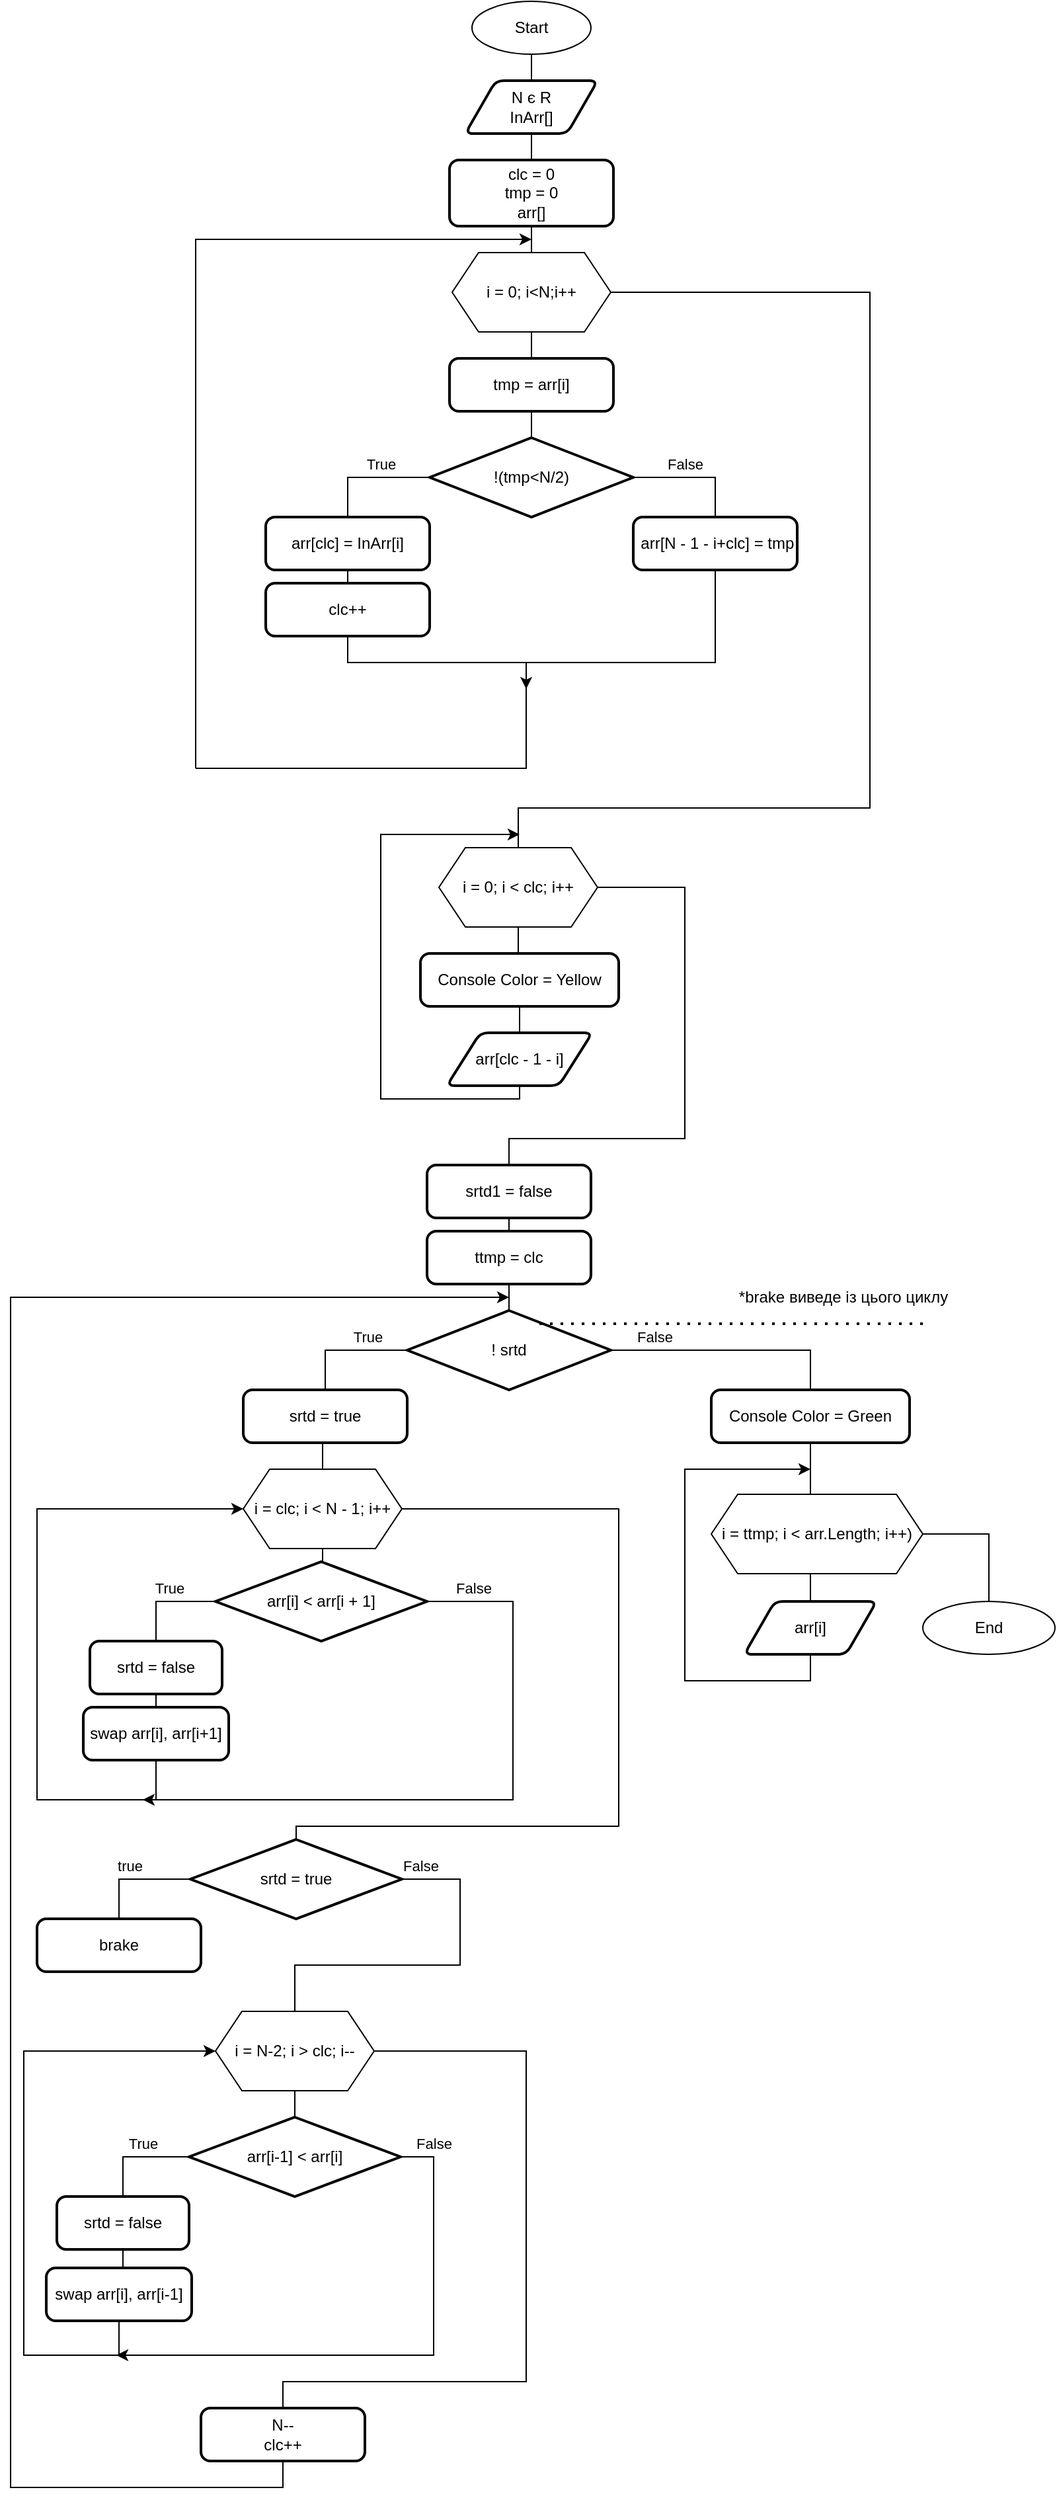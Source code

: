 <mxfile version="13.9.9" type="device"><diagram id="rhEy6PhbhF6V8hnUzNLm" name="Страница 1"><mxGraphModel dx="1038" dy="607" grid="1" gridSize="10" guides="1" tooltips="1" connect="1" arrows="1" fold="1" page="1" pageScale="1" pageWidth="827" pageHeight="1169" math="0" shadow="0"><root><mxCell id="0"/><mxCell id="1" parent="0"/><mxCell id="C_clCYJM2MsRK1xfoEXR-1" value="Start" style="ellipse;whiteSpace=wrap;html=1;" vertex="1" parent="1"><mxGeometry x="369" y="40" width="90" height="40" as="geometry"/></mxCell><mxCell id="C_clCYJM2MsRK1xfoEXR-3" style="edgeStyle=orthogonalEdgeStyle;rounded=0;orthogonalLoop=1;jettySize=auto;html=1;exitX=0.5;exitY=0;exitDx=0;exitDy=0;entryX=0.5;entryY=1;entryDx=0;entryDy=0;endArrow=none;endFill=0;" edge="1" parent="1" source="C_clCYJM2MsRK1xfoEXR-2" target="C_clCYJM2MsRK1xfoEXR-1"><mxGeometry relative="1" as="geometry"/></mxCell><mxCell id="C_clCYJM2MsRK1xfoEXR-2" value="N є R&lt;br&gt;InArr[]" style="shape=parallelogram;html=1;strokeWidth=2;perimeter=parallelogramPerimeter;whiteSpace=wrap;rounded=1;arcSize=12;size=0.23;" vertex="1" parent="1"><mxGeometry x="364" y="100" width="100" height="40" as="geometry"/></mxCell><mxCell id="C_clCYJM2MsRK1xfoEXR-8" style="edgeStyle=orthogonalEdgeStyle;rounded=0;orthogonalLoop=1;jettySize=auto;html=1;exitX=0.5;exitY=0;exitDx=0;exitDy=0;entryX=0.5;entryY=1;entryDx=0;entryDy=0;endArrow=none;endFill=0;" edge="1" parent="1" source="C_clCYJM2MsRK1xfoEXR-5" target="C_clCYJM2MsRK1xfoEXR-6"><mxGeometry relative="1" as="geometry"/></mxCell><mxCell id="C_clCYJM2MsRK1xfoEXR-21" style="edgeStyle=orthogonalEdgeStyle;rounded=0;orthogonalLoop=1;jettySize=auto;html=1;endArrow=none;endFill=0;startArrow=classic;startFill=1;" edge="1" parent="1"><mxGeometry relative="1" as="geometry"><mxPoint x="160" y="620" as="targetPoint"/><mxPoint x="414" y="220" as="sourcePoint"/><Array as="points"><mxPoint x="354" y="220"/><mxPoint x="160" y="220"/></Array></mxGeometry></mxCell><mxCell id="C_clCYJM2MsRK1xfoEXR-24" style="edgeStyle=orthogonalEdgeStyle;rounded=0;orthogonalLoop=1;jettySize=auto;html=1;exitX=1;exitY=0.5;exitDx=0;exitDy=0;entryX=0.5;entryY=0;entryDx=0;entryDy=0;startArrow=none;startFill=0;endArrow=none;endFill=0;" edge="1" parent="1" source="C_clCYJM2MsRK1xfoEXR-5" target="C_clCYJM2MsRK1xfoEXR-23"><mxGeometry relative="1" as="geometry"><Array as="points"><mxPoint x="670" y="260"/><mxPoint x="670" y="650"/><mxPoint x="404" y="650"/></Array></mxGeometry></mxCell><mxCell id="C_clCYJM2MsRK1xfoEXR-5" value="i = 0; i&amp;lt;N;i++" style="shape=hexagon;perimeter=hexagonPerimeter2;whiteSpace=wrap;html=1;fixedSize=1;" vertex="1" parent="1"><mxGeometry x="354" y="230" width="120" height="60" as="geometry"/></mxCell><mxCell id="C_clCYJM2MsRK1xfoEXR-7" style="edgeStyle=orthogonalEdgeStyle;rounded=0;orthogonalLoop=1;jettySize=auto;html=1;exitX=0.5;exitY=0;exitDx=0;exitDy=0;entryX=0.5;entryY=1;entryDx=0;entryDy=0;endArrow=none;endFill=0;" edge="1" parent="1" source="C_clCYJM2MsRK1xfoEXR-6" target="C_clCYJM2MsRK1xfoEXR-2"><mxGeometry relative="1" as="geometry"/></mxCell><mxCell id="C_clCYJM2MsRK1xfoEXR-6" value="clc = 0&lt;br&gt;tmp = 0&lt;br&gt;arr[]" style="rounded=1;whiteSpace=wrap;html=1;absoluteArcSize=1;arcSize=14;strokeWidth=2;" vertex="1" parent="1"><mxGeometry x="352" y="160" width="124" height="50" as="geometry"/></mxCell><mxCell id="C_clCYJM2MsRK1xfoEXR-10" style="edgeStyle=orthogonalEdgeStyle;rounded=0;orthogonalLoop=1;jettySize=auto;html=1;exitX=0.5;exitY=0;exitDx=0;exitDy=0;entryX=0.5;entryY=1;entryDx=0;entryDy=0;endArrow=none;endFill=0;" edge="1" parent="1" source="C_clCYJM2MsRK1xfoEXR-9" target="C_clCYJM2MsRK1xfoEXR-5"><mxGeometry relative="1" as="geometry"/></mxCell><mxCell id="C_clCYJM2MsRK1xfoEXR-9" value="tmp = arr[i]" style="rounded=1;whiteSpace=wrap;html=1;absoluteArcSize=1;arcSize=14;strokeWidth=2;" vertex="1" parent="1"><mxGeometry x="352" y="310" width="124" height="40" as="geometry"/></mxCell><mxCell id="C_clCYJM2MsRK1xfoEXR-12" style="edgeStyle=orthogonalEdgeStyle;rounded=0;orthogonalLoop=1;jettySize=auto;html=1;exitX=0.5;exitY=0;exitDx=0;exitDy=0;exitPerimeter=0;entryX=0.5;entryY=1;entryDx=0;entryDy=0;endArrow=none;endFill=0;" edge="1" parent="1" source="C_clCYJM2MsRK1xfoEXR-11" target="C_clCYJM2MsRK1xfoEXR-9"><mxGeometry relative="1" as="geometry"/></mxCell><mxCell id="C_clCYJM2MsRK1xfoEXR-14" value="True" style="edgeStyle=orthogonalEdgeStyle;rounded=0;orthogonalLoop=1;jettySize=auto;html=1;entryX=0.5;entryY=0;entryDx=0;entryDy=0;endArrow=none;endFill=0;" edge="1" parent="1" source="C_clCYJM2MsRK1xfoEXR-11" target="C_clCYJM2MsRK1xfoEXR-13"><mxGeometry x="-0.196" y="-10" relative="1" as="geometry"><Array as="points"><mxPoint x="275" y="400"/></Array><mxPoint as="offset"/></mxGeometry></mxCell><mxCell id="C_clCYJM2MsRK1xfoEXR-18" value="False" style="edgeStyle=orthogonalEdgeStyle;rounded=0;orthogonalLoop=1;jettySize=auto;html=1;exitX=1;exitY=0.5;exitDx=0;exitDy=0;exitPerimeter=0;entryX=0.5;entryY=0;entryDx=0;entryDy=0;endArrow=none;endFill=0;" edge="1" parent="1" source="C_clCYJM2MsRK1xfoEXR-11" target="C_clCYJM2MsRK1xfoEXR-17"><mxGeometry x="-0.152" y="10" relative="1" as="geometry"><mxPoint as="offset"/></mxGeometry></mxCell><mxCell id="C_clCYJM2MsRK1xfoEXR-11" value="!(tmp&amp;lt;N/2)" style="strokeWidth=2;html=1;shape=mxgraph.flowchart.decision;whiteSpace=wrap;" vertex="1" parent="1"><mxGeometry x="337" y="370" width="154" height="60" as="geometry"/></mxCell><mxCell id="C_clCYJM2MsRK1xfoEXR-13" value="arr[clc] = InArr[i]" style="rounded=1;whiteSpace=wrap;html=1;absoluteArcSize=1;arcSize=14;strokeWidth=2;" vertex="1" parent="1"><mxGeometry x="213" y="430" width="124" height="40" as="geometry"/></mxCell><mxCell id="C_clCYJM2MsRK1xfoEXR-16" style="edgeStyle=orthogonalEdgeStyle;rounded=0;orthogonalLoop=1;jettySize=auto;html=1;exitX=0.5;exitY=0;exitDx=0;exitDy=0;entryX=0.5;entryY=1;entryDx=0;entryDy=0;endArrow=none;endFill=0;" edge="1" parent="1" source="C_clCYJM2MsRK1xfoEXR-15" target="C_clCYJM2MsRK1xfoEXR-13"><mxGeometry relative="1" as="geometry"/></mxCell><mxCell id="C_clCYJM2MsRK1xfoEXR-20" style="edgeStyle=orthogonalEdgeStyle;rounded=0;orthogonalLoop=1;jettySize=auto;html=1;endArrow=none;endFill=0;" edge="1" parent="1" source="C_clCYJM2MsRK1xfoEXR-15"><mxGeometry relative="1" as="geometry"><mxPoint x="410" y="570" as="targetPoint"/><Array as="points"><mxPoint x="275" y="540"/><mxPoint x="410" y="540"/></Array></mxGeometry></mxCell><mxCell id="C_clCYJM2MsRK1xfoEXR-15" value="clc++" style="rounded=1;whiteSpace=wrap;html=1;absoluteArcSize=1;arcSize=14;strokeWidth=2;" vertex="1" parent="1"><mxGeometry x="213" y="480" width="124" height="40" as="geometry"/></mxCell><mxCell id="C_clCYJM2MsRK1xfoEXR-19" style="edgeStyle=orthogonalEdgeStyle;rounded=0;orthogonalLoop=1;jettySize=auto;html=1;endArrow=none;endFill=0;" edge="1" parent="1" source="C_clCYJM2MsRK1xfoEXR-17"><mxGeometry relative="1" as="geometry"><mxPoint x="160" y="620" as="targetPoint"/><Array as="points"><mxPoint x="553" y="540"/><mxPoint x="410" y="540"/></Array></mxGeometry></mxCell><mxCell id="C_clCYJM2MsRK1xfoEXR-17" value="&amp;nbsp;arr[N - 1 - i+clc] = tmp" style="rounded=1;whiteSpace=wrap;html=1;absoluteArcSize=1;arcSize=14;strokeWidth=2;" vertex="1" parent="1"><mxGeometry x="491" y="430" width="124" height="40" as="geometry"/></mxCell><mxCell id="C_clCYJM2MsRK1xfoEXR-22" value="" style="endArrow=classic;html=1;" edge="1" parent="1"><mxGeometry width="50" height="50" relative="1" as="geometry"><mxPoint x="410" y="540" as="sourcePoint"/><mxPoint x="410" y="560" as="targetPoint"/></mxGeometry></mxCell><mxCell id="C_clCYJM2MsRK1xfoEXR-33" style="edgeStyle=orthogonalEdgeStyle;rounded=0;orthogonalLoop=1;jettySize=auto;html=1;exitX=1;exitY=0.5;exitDx=0;exitDy=0;entryX=0.5;entryY=0;entryDx=0;entryDy=0;startArrow=none;startFill=0;endArrow=none;endFill=0;" edge="1" parent="1" source="C_clCYJM2MsRK1xfoEXR-23" target="C_clCYJM2MsRK1xfoEXR-31"><mxGeometry relative="1" as="geometry"><Array as="points"><mxPoint x="530" y="710"/><mxPoint x="530" y="900"/><mxPoint x="397" y="900"/></Array></mxGeometry></mxCell><mxCell id="C_clCYJM2MsRK1xfoEXR-23" value="i = 0; i &lt; clc; i++" style="shape=hexagon;perimeter=hexagonPerimeter2;whiteSpace=wrap;html=1;fixedSize=1;" vertex="1" parent="1"><mxGeometry x="344" y="680" width="120" height="60" as="geometry"/></mxCell><mxCell id="C_clCYJM2MsRK1xfoEXR-27" style="edgeStyle=orthogonalEdgeStyle;rounded=0;orthogonalLoop=1;jettySize=auto;html=1;exitX=0.5;exitY=0;exitDx=0;exitDy=0;entryX=0.5;entryY=1;entryDx=0;entryDy=0;startArrow=none;startFill=0;endArrow=none;endFill=0;" edge="1" parent="1" source="C_clCYJM2MsRK1xfoEXR-26" target="C_clCYJM2MsRK1xfoEXR-23"><mxGeometry relative="1" as="geometry"/></mxCell><mxCell id="C_clCYJM2MsRK1xfoEXR-26" value="Console Color = Yellow" style="rounded=1;whiteSpace=wrap;html=1;absoluteArcSize=1;arcSize=14;strokeWidth=2;" vertex="1" parent="1"><mxGeometry x="330" y="760" width="150" height="40" as="geometry"/></mxCell><mxCell id="C_clCYJM2MsRK1xfoEXR-29" style="edgeStyle=orthogonalEdgeStyle;rounded=0;orthogonalLoop=1;jettySize=auto;html=1;exitX=0.5;exitY=0;exitDx=0;exitDy=0;entryX=0.5;entryY=1;entryDx=0;entryDy=0;startArrow=none;startFill=0;endArrow=none;endFill=0;" edge="1" parent="1" source="C_clCYJM2MsRK1xfoEXR-28" target="C_clCYJM2MsRK1xfoEXR-26"><mxGeometry relative="1" as="geometry"/></mxCell><mxCell id="C_clCYJM2MsRK1xfoEXR-30" style="edgeStyle=orthogonalEdgeStyle;rounded=0;orthogonalLoop=1;jettySize=auto;html=1;startArrow=none;startFill=0;endArrow=classic;endFill=1;" edge="1" parent="1" source="C_clCYJM2MsRK1xfoEXR-28"><mxGeometry relative="1" as="geometry"><mxPoint x="405" y="670" as="targetPoint"/><Array as="points"><mxPoint x="405" y="870"/><mxPoint x="300" y="870"/><mxPoint x="300" y="670"/><mxPoint x="405" y="670"/></Array></mxGeometry></mxCell><mxCell id="C_clCYJM2MsRK1xfoEXR-28" value="arr[clc - 1 - i]" style="shape=parallelogram;html=1;strokeWidth=2;perimeter=parallelogramPerimeter;whiteSpace=wrap;rounded=1;arcSize=12;size=0.23;" vertex="1" parent="1"><mxGeometry x="350" y="820" width="110" height="40" as="geometry"/></mxCell><mxCell id="C_clCYJM2MsRK1xfoEXR-31" value="srtd1 = false" style="rounded=1;whiteSpace=wrap;html=1;absoluteArcSize=1;arcSize=14;strokeWidth=2;" vertex="1" parent="1"><mxGeometry x="335" y="920" width="124" height="40" as="geometry"/></mxCell><mxCell id="C_clCYJM2MsRK1xfoEXR-34" style="edgeStyle=orthogonalEdgeStyle;rounded=0;orthogonalLoop=1;jettySize=auto;html=1;exitX=0.5;exitY=0;exitDx=0;exitDy=0;entryX=0.5;entryY=1;entryDx=0;entryDy=0;startArrow=none;startFill=0;endArrow=none;endFill=0;" edge="1" parent="1" source="C_clCYJM2MsRK1xfoEXR-32" target="C_clCYJM2MsRK1xfoEXR-31"><mxGeometry relative="1" as="geometry"/></mxCell><mxCell id="C_clCYJM2MsRK1xfoEXR-36" style="edgeStyle=orthogonalEdgeStyle;rounded=0;orthogonalLoop=1;jettySize=auto;html=1;exitX=0.5;exitY=1;exitDx=0;exitDy=0;entryX=0.5;entryY=0;entryDx=0;entryDy=0;entryPerimeter=0;startArrow=none;startFill=0;endArrow=none;endFill=0;" edge="1" parent="1" source="C_clCYJM2MsRK1xfoEXR-32" target="C_clCYJM2MsRK1xfoEXR-35"><mxGeometry relative="1" as="geometry"/></mxCell><mxCell id="C_clCYJM2MsRK1xfoEXR-32" value="ttmp = clc" style="rounded=1;whiteSpace=wrap;html=1;absoluteArcSize=1;arcSize=14;strokeWidth=2;" vertex="1" parent="1"><mxGeometry x="335" y="970" width="124" height="40" as="geometry"/></mxCell><mxCell id="C_clCYJM2MsRK1xfoEXR-39" value="True" style="edgeStyle=orthogonalEdgeStyle;rounded=0;orthogonalLoop=1;jettySize=auto;html=1;exitX=0;exitY=0.5;exitDx=0;exitDy=0;exitPerimeter=0;entryX=0.5;entryY=0;entryDx=0;entryDy=0;startArrow=none;startFill=0;endArrow=none;endFill=0;" edge="1" parent="1" source="C_clCYJM2MsRK1xfoEXR-35" target="C_clCYJM2MsRK1xfoEXR-38"><mxGeometry x="-0.348" y="-10" relative="1" as="geometry"><mxPoint as="offset"/></mxGeometry></mxCell><mxCell id="C_clCYJM2MsRK1xfoEXR-78" value="False" style="edgeStyle=orthogonalEdgeStyle;rounded=0;orthogonalLoop=1;jettySize=auto;html=1;entryX=0.5;entryY=0;entryDx=0;entryDy=0;startArrow=none;startFill=0;endArrow=none;endFill=0;" edge="1" parent="1" source="C_clCYJM2MsRK1xfoEXR-35" target="C_clCYJM2MsRK1xfoEXR-77"><mxGeometry x="-0.642" y="10" relative="1" as="geometry"><mxPoint as="offset"/></mxGeometry></mxCell><mxCell id="C_clCYJM2MsRK1xfoEXR-35" value="! srtd" style="strokeWidth=2;html=1;shape=mxgraph.flowchart.decision;whiteSpace=wrap;" vertex="1" parent="1"><mxGeometry x="320" y="1030" width="154" height="60" as="geometry"/></mxCell><mxCell id="C_clCYJM2MsRK1xfoEXR-41" style="edgeStyle=orthogonalEdgeStyle;rounded=0;orthogonalLoop=1;jettySize=auto;html=1;exitX=0.5;exitY=1;exitDx=0;exitDy=0;entryX=0.5;entryY=0;entryDx=0;entryDy=0;startArrow=none;startFill=0;endArrow=none;endFill=0;" edge="1" parent="1" source="C_clCYJM2MsRK1xfoEXR-38" target="C_clCYJM2MsRK1xfoEXR-40"><mxGeometry relative="1" as="geometry"/></mxCell><mxCell id="C_clCYJM2MsRK1xfoEXR-38" value="srtd = true" style="rounded=1;whiteSpace=wrap;html=1;absoluteArcSize=1;arcSize=14;strokeWidth=2;" vertex="1" parent="1"><mxGeometry x="196" y="1090" width="124" height="40" as="geometry"/></mxCell><mxCell id="C_clCYJM2MsRK1xfoEXR-57" style="edgeStyle=orthogonalEdgeStyle;rounded=0;orthogonalLoop=1;jettySize=auto;html=1;entryX=0.5;entryY=0;entryDx=0;entryDy=0;entryPerimeter=0;startArrow=none;startFill=0;endArrow=none;endFill=0;" edge="1" parent="1" source="C_clCYJM2MsRK1xfoEXR-40" target="C_clCYJM2MsRK1xfoEXR-54"><mxGeometry relative="1" as="geometry"><Array as="points"><mxPoint x="480" y="1180"/><mxPoint x="480" y="1420"/><mxPoint x="236" y="1420"/></Array></mxGeometry></mxCell><mxCell id="C_clCYJM2MsRK1xfoEXR-40" value="i = clc; i &amp;lt; N - 1; i++" style="shape=hexagon;perimeter=hexagonPerimeter2;whiteSpace=wrap;html=1;fixedSize=1;" vertex="1" parent="1"><mxGeometry x="196" y="1150" width="120" height="60" as="geometry"/></mxCell><mxCell id="C_clCYJM2MsRK1xfoEXR-43" style="edgeStyle=orthogonalEdgeStyle;rounded=0;orthogonalLoop=1;jettySize=auto;html=1;exitX=0.5;exitY=0;exitDx=0;exitDy=0;exitPerimeter=0;entryX=0.5;entryY=1;entryDx=0;entryDy=0;startArrow=none;startFill=0;endArrow=none;endFill=0;" edge="1" parent="1" source="C_clCYJM2MsRK1xfoEXR-42" target="C_clCYJM2MsRK1xfoEXR-40"><mxGeometry relative="1" as="geometry"/></mxCell><mxCell id="C_clCYJM2MsRK1xfoEXR-45" value="True" style="edgeStyle=orthogonalEdgeStyle;rounded=0;orthogonalLoop=1;jettySize=auto;html=1;exitX=0;exitY=0.5;exitDx=0;exitDy=0;exitPerimeter=0;entryX=0.5;entryY=0;entryDx=0;entryDy=0;startArrow=none;startFill=0;endArrow=none;endFill=0;" edge="1" parent="1" source="C_clCYJM2MsRK1xfoEXR-42" target="C_clCYJM2MsRK1xfoEXR-44"><mxGeometry x="-0.067" y="-10" relative="1" as="geometry"><mxPoint as="offset"/></mxGeometry></mxCell><mxCell id="C_clCYJM2MsRK1xfoEXR-52" value="False" style="edgeStyle=orthogonalEdgeStyle;rounded=0;orthogonalLoop=1;jettySize=auto;html=1;startArrow=none;startFill=0;endArrow=none;endFill=0;" edge="1" parent="1" source="C_clCYJM2MsRK1xfoEXR-42"><mxGeometry x="-0.856" y="10" relative="1" as="geometry"><mxPoint x="130" y="1400" as="targetPoint"/><Array as="points"><mxPoint x="400" y="1250"/><mxPoint x="400" y="1400"/></Array><mxPoint as="offset"/></mxGeometry></mxCell><mxCell id="C_clCYJM2MsRK1xfoEXR-42" value="arr[i] &amp;lt; arr[i + 1]" style="strokeWidth=2;html=1;shape=mxgraph.flowchart.decision;whiteSpace=wrap;" vertex="1" parent="1"><mxGeometry x="175" y="1220" width="160" height="60" as="geometry"/></mxCell><mxCell id="C_clCYJM2MsRK1xfoEXR-44" value="srtd = false" style="rounded=1;whiteSpace=wrap;html=1;absoluteArcSize=1;arcSize=14;strokeWidth=2;" vertex="1" parent="1"><mxGeometry x="80" y="1280" width="100" height="40" as="geometry"/></mxCell><mxCell id="C_clCYJM2MsRK1xfoEXR-48" style="edgeStyle=orthogonalEdgeStyle;rounded=0;orthogonalLoop=1;jettySize=auto;html=1;exitX=0.5;exitY=0;exitDx=0;exitDy=0;entryX=0.5;entryY=1;entryDx=0;entryDy=0;startArrow=none;startFill=0;endArrow=none;endFill=0;" edge="1" parent="1" source="C_clCYJM2MsRK1xfoEXR-47" target="C_clCYJM2MsRK1xfoEXR-44"><mxGeometry relative="1" as="geometry"/></mxCell><mxCell id="C_clCYJM2MsRK1xfoEXR-51" style="edgeStyle=orthogonalEdgeStyle;rounded=0;orthogonalLoop=1;jettySize=auto;html=1;entryX=0;entryY=0.5;entryDx=0;entryDy=0;startArrow=none;startFill=0;endArrow=classic;endFill=1;" edge="1" parent="1" source="C_clCYJM2MsRK1xfoEXR-47" target="C_clCYJM2MsRK1xfoEXR-40"><mxGeometry relative="1" as="geometry"><Array as="points"><mxPoint x="130" y="1400"/><mxPoint x="40" y="1400"/><mxPoint x="40" y="1180"/></Array></mxGeometry></mxCell><mxCell id="C_clCYJM2MsRK1xfoEXR-47" value="swap arr[i], arr[i+1]" style="rounded=1;whiteSpace=wrap;html=1;absoluteArcSize=1;arcSize=14;strokeWidth=2;" vertex="1" parent="1"><mxGeometry x="75" y="1330" width="110" height="40" as="geometry"/></mxCell><mxCell id="C_clCYJM2MsRK1xfoEXR-53" value="" style="endArrow=classic;html=1;" edge="1" parent="1"><mxGeometry width="50" height="50" relative="1" as="geometry"><mxPoint x="180" y="1400" as="sourcePoint"/><mxPoint x="120" y="1400" as="targetPoint"/></mxGeometry></mxCell><mxCell id="C_clCYJM2MsRK1xfoEXR-59" value="true" style="edgeStyle=orthogonalEdgeStyle;rounded=0;orthogonalLoop=1;jettySize=auto;html=1;exitX=0;exitY=0.5;exitDx=0;exitDy=0;exitPerimeter=0;entryX=0.5;entryY=0;entryDx=0;entryDy=0;startArrow=none;startFill=0;endArrow=none;endFill=0;" edge="1" parent="1" source="C_clCYJM2MsRK1xfoEXR-54" target="C_clCYJM2MsRK1xfoEXR-58"><mxGeometry x="0.095" y="-10" relative="1" as="geometry"><mxPoint as="offset"/></mxGeometry></mxCell><mxCell id="C_clCYJM2MsRK1xfoEXR-61" value="False" style="edgeStyle=orthogonalEdgeStyle;rounded=0;orthogonalLoop=1;jettySize=auto;html=1;exitX=1;exitY=0.5;exitDx=0;exitDy=0;exitPerimeter=0;entryX=0.5;entryY=0;entryDx=0;entryDy=0;startArrow=none;startFill=0;endArrow=none;endFill=0;" edge="1" parent="1" source="C_clCYJM2MsRK1xfoEXR-54" target="C_clCYJM2MsRK1xfoEXR-60"><mxGeometry x="-0.896" y="10" relative="1" as="geometry"><Array as="points"><mxPoint x="360" y="1460"/><mxPoint x="360" y="1525"/><mxPoint x="235" y="1525"/></Array><mxPoint as="offset"/></mxGeometry></mxCell><mxCell id="C_clCYJM2MsRK1xfoEXR-54" value="srtd = true" style="strokeWidth=2;html=1;shape=mxgraph.flowchart.decision;whiteSpace=wrap;" vertex="1" parent="1"><mxGeometry x="156" y="1430" width="160" height="60" as="geometry"/></mxCell><mxCell id="C_clCYJM2MsRK1xfoEXR-58" value="brake" style="rounded=1;whiteSpace=wrap;html=1;absoluteArcSize=1;arcSize=14;strokeWidth=2;" vertex="1" parent="1"><mxGeometry x="40" y="1490" width="124" height="40" as="geometry"/></mxCell><mxCell id="C_clCYJM2MsRK1xfoEXR-74" style="edgeStyle=orthogonalEdgeStyle;rounded=0;orthogonalLoop=1;jettySize=auto;html=1;exitX=1;exitY=0.5;exitDx=0;exitDy=0;entryX=0.5;entryY=0;entryDx=0;entryDy=0;startArrow=none;startFill=0;endArrow=none;endFill=0;" edge="1" parent="1" source="C_clCYJM2MsRK1xfoEXR-60" target="C_clCYJM2MsRK1xfoEXR-73"><mxGeometry relative="1" as="geometry"><Array as="points"><mxPoint x="410" y="1590"/><mxPoint x="410" y="1840"/><mxPoint x="226" y="1840"/></Array></mxGeometry></mxCell><mxCell id="C_clCYJM2MsRK1xfoEXR-60" value="i = N-2; i &gt; clc; i--" style="shape=hexagon;perimeter=hexagonPerimeter2;whiteSpace=wrap;html=1;fixedSize=1;" vertex="1" parent="1"><mxGeometry x="175" y="1560" width="120" height="60" as="geometry"/></mxCell><mxCell id="C_clCYJM2MsRK1xfoEXR-63" style="edgeStyle=orthogonalEdgeStyle;rounded=0;orthogonalLoop=1;jettySize=auto;html=1;exitX=0.5;exitY=0;exitDx=0;exitDy=0;exitPerimeter=0;entryX=0.5;entryY=1;entryDx=0;entryDy=0;startArrow=none;startFill=0;endArrow=none;endFill=0;" edge="1" parent="1" source="C_clCYJM2MsRK1xfoEXR-62" target="C_clCYJM2MsRK1xfoEXR-60"><mxGeometry relative="1" as="geometry"/></mxCell><mxCell id="C_clCYJM2MsRK1xfoEXR-66" value="True" style="edgeStyle=orthogonalEdgeStyle;rounded=0;orthogonalLoop=1;jettySize=auto;html=1;exitX=0;exitY=0.5;exitDx=0;exitDy=0;exitPerimeter=0;entryX=0.5;entryY=0;entryDx=0;entryDy=0;startArrow=none;startFill=0;endArrow=none;endFill=0;" edge="1" parent="1" source="C_clCYJM2MsRK1xfoEXR-62" target="C_clCYJM2MsRK1xfoEXR-65"><mxGeometry x="-0.125" y="-10" relative="1" as="geometry"><mxPoint as="offset"/></mxGeometry></mxCell><mxCell id="C_clCYJM2MsRK1xfoEXR-71" value="False" style="edgeStyle=orthogonalEdgeStyle;rounded=0;orthogonalLoop=1;jettySize=auto;html=1;startArrow=none;startFill=0;endArrow=classic;endFill=1;" edge="1" parent="1" source="C_clCYJM2MsRK1xfoEXR-62"><mxGeometry x="-0.879" y="-10" relative="1" as="geometry"><mxPoint x="100" y="1820" as="targetPoint"/><Array as="points"><mxPoint x="340" y="1670"/><mxPoint x="340" y="1820"/></Array><mxPoint x="10" y="-10" as="offset"/></mxGeometry></mxCell><mxCell id="C_clCYJM2MsRK1xfoEXR-62" value="arr[i-1] &amp;lt; arr[i]" style="strokeWidth=2;html=1;shape=mxgraph.flowchart.decision;whiteSpace=wrap;" vertex="1" parent="1"><mxGeometry x="155" y="1640" width="160" height="60" as="geometry"/></mxCell><mxCell id="C_clCYJM2MsRK1xfoEXR-65" value="srtd = false" style="rounded=1;whiteSpace=wrap;html=1;absoluteArcSize=1;arcSize=14;strokeWidth=2;" vertex="1" parent="1"><mxGeometry x="55" y="1700" width="100" height="40" as="geometry"/></mxCell><mxCell id="C_clCYJM2MsRK1xfoEXR-69" style="edgeStyle=orthogonalEdgeStyle;rounded=0;orthogonalLoop=1;jettySize=auto;html=1;exitX=0.5;exitY=0;exitDx=0;exitDy=0;entryX=0.5;entryY=1;entryDx=0;entryDy=0;startArrow=none;startFill=0;endArrow=none;endFill=0;" edge="1" parent="1" source="C_clCYJM2MsRK1xfoEXR-68" target="C_clCYJM2MsRK1xfoEXR-65"><mxGeometry relative="1" as="geometry"/></mxCell><mxCell id="C_clCYJM2MsRK1xfoEXR-70" style="edgeStyle=orthogonalEdgeStyle;rounded=0;orthogonalLoop=1;jettySize=auto;html=1;entryX=0;entryY=0.5;entryDx=0;entryDy=0;startArrow=none;startFill=0;endArrow=classic;endFill=1;" edge="1" parent="1" source="C_clCYJM2MsRK1xfoEXR-68" target="C_clCYJM2MsRK1xfoEXR-60"><mxGeometry relative="1" as="geometry"><Array as="points"><mxPoint x="102" y="1820"/><mxPoint x="30" y="1820"/><mxPoint x="30" y="1590"/></Array></mxGeometry></mxCell><mxCell id="C_clCYJM2MsRK1xfoEXR-68" value="swap arr[i], arr[i-1]" style="rounded=1;whiteSpace=wrap;html=1;absoluteArcSize=1;arcSize=14;strokeWidth=2;" vertex="1" parent="1"><mxGeometry x="47" y="1754" width="110" height="40" as="geometry"/></mxCell><mxCell id="C_clCYJM2MsRK1xfoEXR-75" style="edgeStyle=orthogonalEdgeStyle;rounded=0;orthogonalLoop=1;jettySize=auto;html=1;startArrow=none;startFill=0;endArrow=classic;endFill=1;" edge="1" parent="1" source="C_clCYJM2MsRK1xfoEXR-73"><mxGeometry relative="1" as="geometry"><mxPoint x="397" y="1020" as="targetPoint"/><Array as="points"><mxPoint x="226" y="1920"/><mxPoint x="20" y="1920"/><mxPoint x="20" y="1020"/></Array></mxGeometry></mxCell><mxCell id="C_clCYJM2MsRK1xfoEXR-73" value="N--&lt;br&gt;clc++" style="rounded=1;whiteSpace=wrap;html=1;absoluteArcSize=1;arcSize=14;strokeWidth=2;" vertex="1" parent="1"><mxGeometry x="164" y="1860" width="124" height="40" as="geometry"/></mxCell><mxCell id="C_clCYJM2MsRK1xfoEXR-77" value="Console Color = Green" style="rounded=1;whiteSpace=wrap;html=1;absoluteArcSize=1;arcSize=14;strokeWidth=2;" vertex="1" parent="1"><mxGeometry x="550" y="1090" width="150" height="40" as="geometry"/></mxCell><mxCell id="C_clCYJM2MsRK1xfoEXR-80" style="edgeStyle=orthogonalEdgeStyle;rounded=0;orthogonalLoop=1;jettySize=auto;html=1;exitX=0.5;exitY=0;exitDx=0;exitDy=0;entryX=0.5;entryY=1;entryDx=0;entryDy=0;startArrow=none;startFill=0;endArrow=none;endFill=0;" edge="1" parent="1" source="C_clCYJM2MsRK1xfoEXR-79" target="C_clCYJM2MsRK1xfoEXR-77"><mxGeometry relative="1" as="geometry"/></mxCell><mxCell id="C_clCYJM2MsRK1xfoEXR-82" style="edgeStyle=orthogonalEdgeStyle;rounded=0;orthogonalLoop=1;jettySize=auto;html=1;exitX=0.5;exitY=1;exitDx=0;exitDy=0;entryX=0.5;entryY=0;entryDx=0;entryDy=0;startArrow=none;startFill=0;endArrow=none;endFill=0;" edge="1" parent="1" source="C_clCYJM2MsRK1xfoEXR-79" target="C_clCYJM2MsRK1xfoEXR-81"><mxGeometry relative="1" as="geometry"/></mxCell><mxCell id="C_clCYJM2MsRK1xfoEXR-86" style="edgeStyle=orthogonalEdgeStyle;rounded=0;orthogonalLoop=1;jettySize=auto;html=1;startArrow=none;startFill=0;endArrow=none;endFill=0;" edge="1" parent="1" source="C_clCYJM2MsRK1xfoEXR-79" target="C_clCYJM2MsRK1xfoEXR-87"><mxGeometry relative="1" as="geometry"><mxPoint x="760" y="1270" as="targetPoint"/><Array as="points"><mxPoint x="760" y="1199"/></Array></mxGeometry></mxCell><mxCell id="C_clCYJM2MsRK1xfoEXR-79" value="i = ttmp; i &lt; arr.Length; i++)" style="shape=hexagon;perimeter=hexagonPerimeter2;whiteSpace=wrap;html=1;fixedSize=1;" vertex="1" parent="1"><mxGeometry x="550" y="1169" width="160" height="60" as="geometry"/></mxCell><mxCell id="C_clCYJM2MsRK1xfoEXR-85" style="edgeStyle=orthogonalEdgeStyle;rounded=0;orthogonalLoop=1;jettySize=auto;html=1;exitX=0.5;exitY=1;exitDx=0;exitDy=0;startArrow=none;startFill=0;endArrow=classic;endFill=1;" edge="1" parent="1" source="C_clCYJM2MsRK1xfoEXR-81"><mxGeometry relative="1" as="geometry"><mxPoint x="625" y="1150" as="targetPoint"/><Array as="points"><mxPoint x="625" y="1310"/><mxPoint x="530" y="1310"/><mxPoint x="530" y="1150"/></Array></mxGeometry></mxCell><mxCell id="C_clCYJM2MsRK1xfoEXR-81" value="arr[i]" style="shape=parallelogram;html=1;strokeWidth=2;perimeter=parallelogramPerimeter;whiteSpace=wrap;rounded=1;arcSize=12;size=0.23;" vertex="1" parent="1"><mxGeometry x="575" y="1250" width="100" height="40" as="geometry"/></mxCell><mxCell id="C_clCYJM2MsRK1xfoEXR-87" value="End" style="ellipse;whiteSpace=wrap;html=1;" vertex="1" parent="1"><mxGeometry x="710" y="1250" width="100" height="40" as="geometry"/></mxCell><mxCell id="C_clCYJM2MsRK1xfoEXR-88" value="" style="endArrow=none;dashed=1;html=1;dashPattern=1 3;strokeWidth=2;" edge="1" parent="1"><mxGeometry width="50" height="50" relative="1" as="geometry"><mxPoint x="420" y="1040" as="sourcePoint"/><mxPoint x="710" y="1040" as="targetPoint"/></mxGeometry></mxCell><mxCell id="C_clCYJM2MsRK1xfoEXR-90" value="*brake виведе із цього циклу" style="text;html=1;strokeColor=none;fillColor=none;align=center;verticalAlign=middle;whiteSpace=wrap;rounded=0;" vertex="1" parent="1"><mxGeometry x="550" y="1010" width="200" height="20" as="geometry"/></mxCell></root></mxGraphModel></diagram></mxfile>